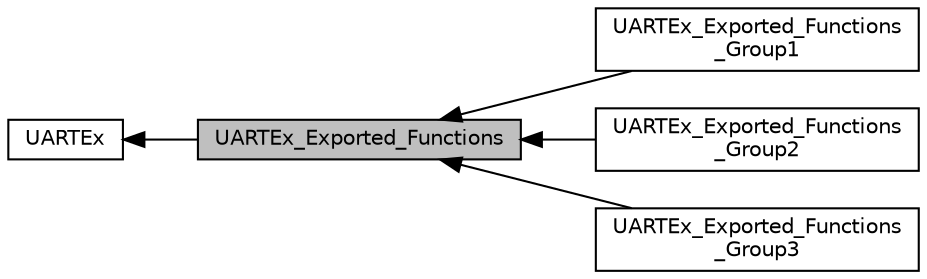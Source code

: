 digraph "UARTEx_Exported_Functions"
{
  edge [fontname="Helvetica",fontsize="10",labelfontname="Helvetica",labelfontsize="10"];
  node [fontname="Helvetica",fontsize="10",shape=box];
  rankdir=LR;
  Node2 [label="UARTEx",height=0.2,width=0.4,color="black", fillcolor="white", style="filled",URL="$group__UARTEx.html",tooltip="UART Extended HAL module driver."];
  Node1 [label="UARTEx_Exported_Functions",height=0.2,width=0.4,color="black", fillcolor="grey75", style="filled", fontcolor="black",tooltip=" "];
  Node3 [label="UARTEx_Exported_Functions\l_Group1",height=0.2,width=0.4,color="black", fillcolor="white", style="filled",URL="$group__UARTEx__Exported__Functions__Group1.html",tooltip=" "];
  Node4 [label="UARTEx_Exported_Functions\l_Group2",height=0.2,width=0.4,color="black", fillcolor="white", style="filled",URL="$group__UARTEx__Exported__Functions__Group2.html",tooltip=" "];
  Node5 [label="UARTEx_Exported_Functions\l_Group3",height=0.2,width=0.4,color="black", fillcolor="white", style="filled",URL="$group__UARTEx__Exported__Functions__Group3.html",tooltip=" "];
  Node2->Node1 [shape=plaintext, dir="back", style="solid"];
  Node1->Node3 [shape=plaintext, dir="back", style="solid"];
  Node1->Node4 [shape=plaintext, dir="back", style="solid"];
  Node1->Node5 [shape=plaintext, dir="back", style="solid"];
}
